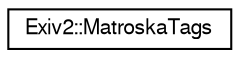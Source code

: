 digraph "Graphical Class Hierarchy"
{
  edge [fontname="FreeSans",fontsize="10",labelfontname="FreeSans",labelfontsize="10"];
  node [fontname="FreeSans",fontsize="10",shape=record];
  rankdir="LR";
  Node1 [label="Exiv2::MatroskaTags",height=0.2,width=0.4,color="black", fillcolor="white", style="filled",URL="$structExiv2_1_1MatroskaTags.html",tooltip="Helper structure for the Matroska tags lookup table. "];
}
